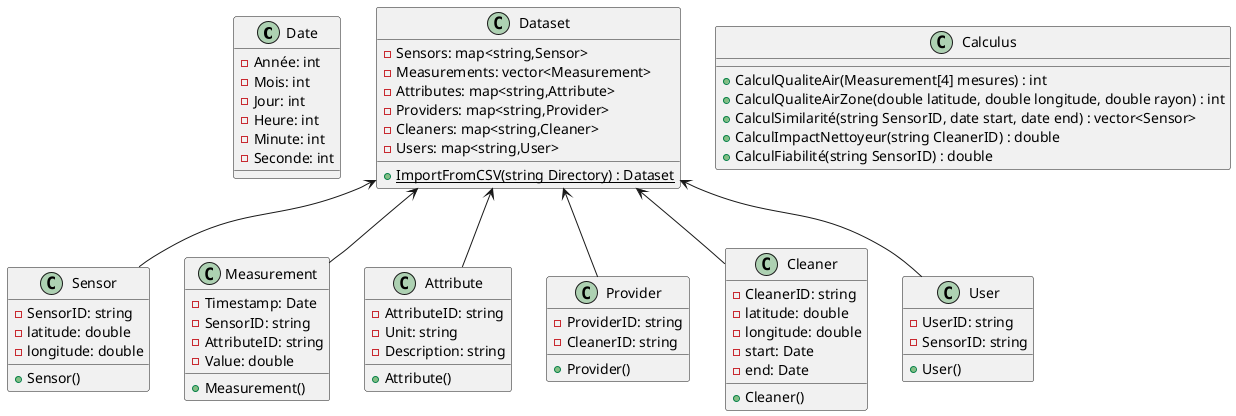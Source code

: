 @startuml

class Date{
    -Année: int
    -Mois: int
    -Jour: int
    -Heure: int
    -Minute: int
    -Seconde: int
}

class Sensor {
  -SensorID: string
  -latitude: double
  -longitude: double
  +Sensor()

}

class Measurement {
  -Timestamp: Date
  -SensorID: string
  -AttributeID: string
  -Value: double
  +Measurement()
}

class Attribute {
  -AttributeID: string
  -Unit: string
  -Description: string
  +Attribute()
}

class Provider {
  -ProviderID: string
  -CleanerID: string
  +Provider()
}

class Cleaner {
    -CleanerID: string
    -latitude: double
    -longitude: double
    -start: Date
    -end: Date
    +Cleaner()
}

class User {
    -UserID: string
    -SensorID: string
    +User()
}

class Calculus {
    +CalculQualiteAir(Measurement[4] mesures) : int
    +CalculQualiteAirZone(double latitude, double longitude, double rayon) : int
    +CalculSimilarité(string SensorID, date start, date end) : vector<Sensor>
    +CalculImpactNettoyeur(string CleanerID) : double
    +CalculFiabilité(string SensorID) : double
}

class Dataset {
  -Sensors: map<string,Sensor>
  -Measurements: vector<Measurement>
  -Attributes: map<string,Attribute>
  -Providers: map<string,Provider>
  -Cleaners: map<string,Cleaner>
  -Users: map<string,User>
  +{static} ImportFromCSV(string Directory) : Dataset
}

Dataset <-- Sensor
Dataset <-- Measurement
Dataset <-- Attribute
Dataset <-- Provider
Dataset <-- Cleaner
Dataset <-- User
@enduml
